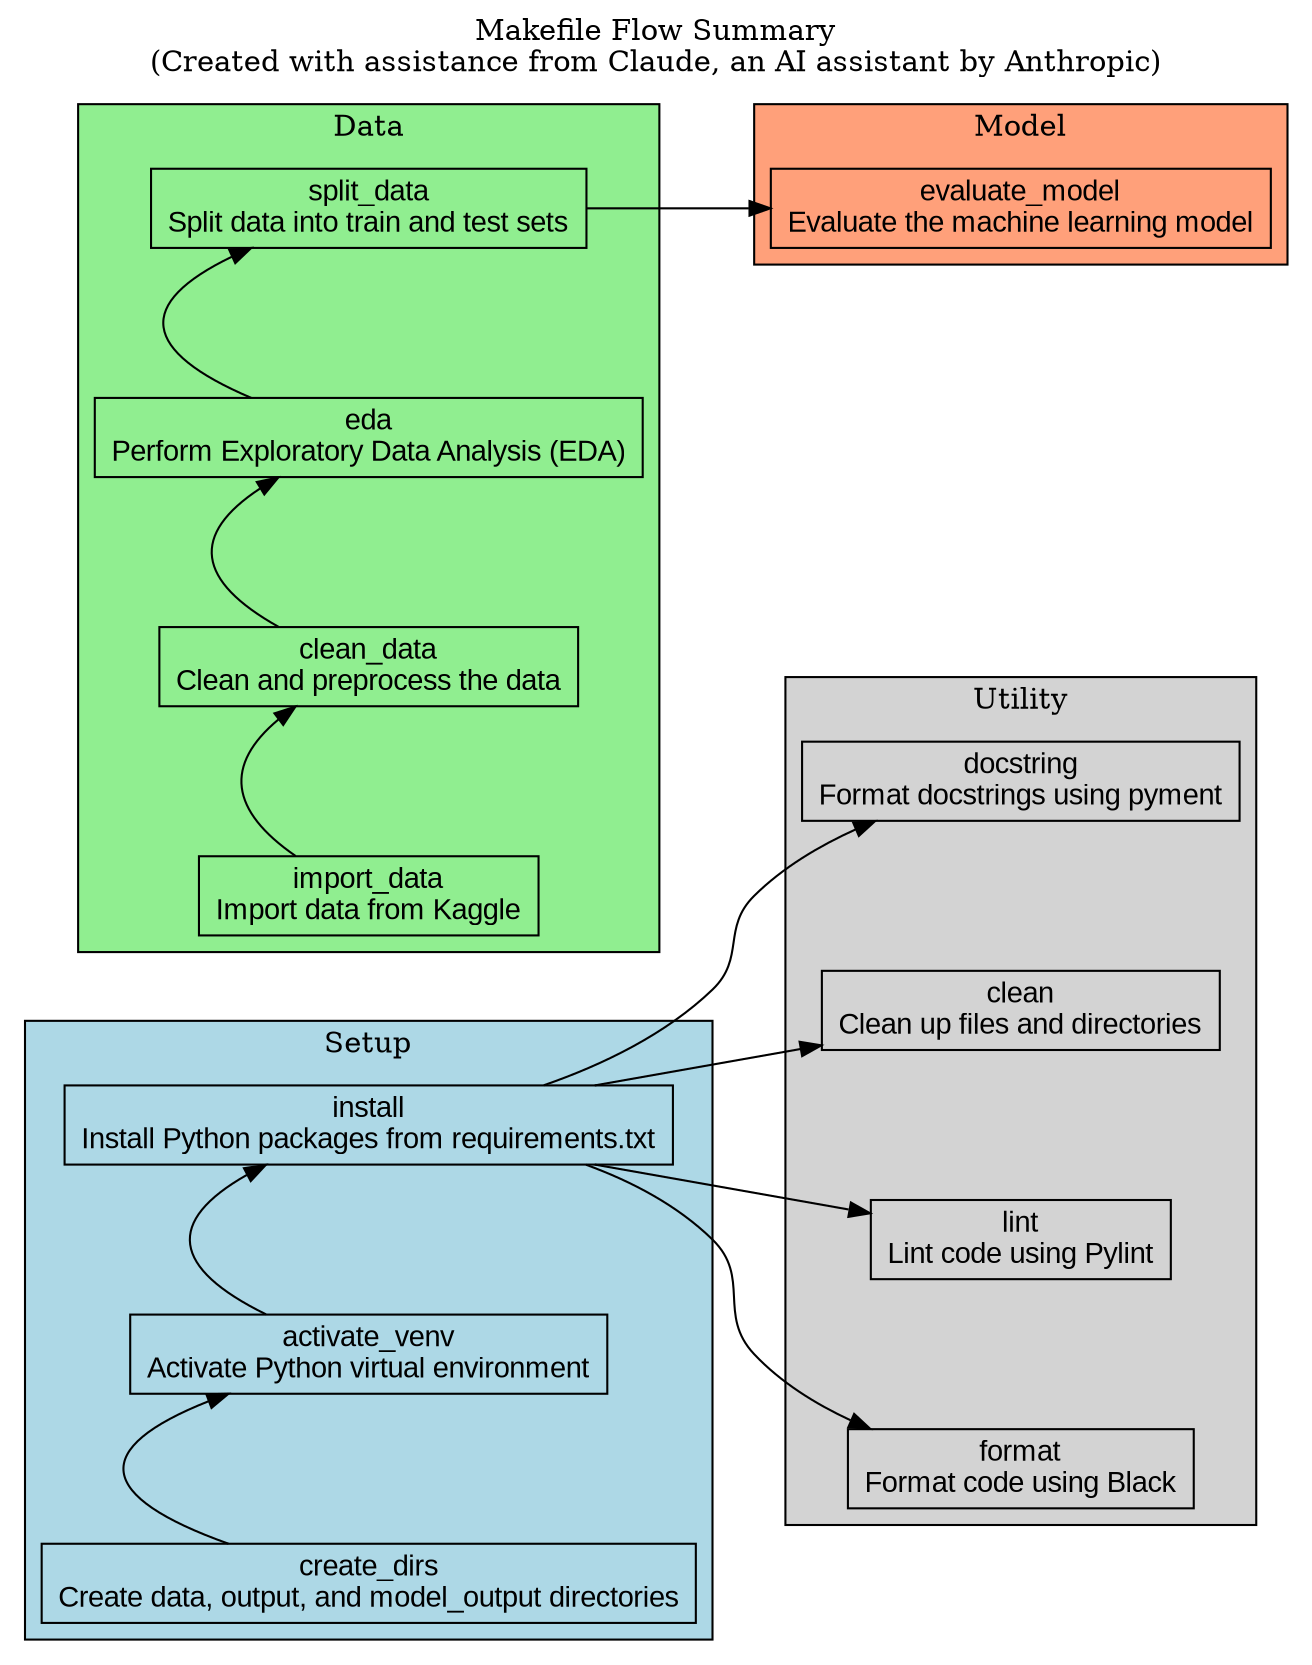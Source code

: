 /* Makefile Flow Summary 

Shows the flow of a typical data science project using a Makefile. The Makefile automates the process of setting up the project, importing and cleaning data, performing EDA, training and evaluating a machine learning model, and running utility tasks like formatting code, linting, cleaning up files, and formatting docstrings.

This diagram is created with the assistance of Claude Sonnet, an AI assistant by Anthropic.
*/
digraph MakefileFlow {
    node [shape=box, fontname="Arial"]
    rankdir=LR  // Arrange nodes from left to right
    nodesep=1.0 // Increase the vertical separation between nodes

    // Title
    labelloc="t"
    label="Makefile Flow Summary\n(Created with assistance from Claude, an AI assistant by Anthropic)"

    subgraph cluster_setup {
        label = "Setup"
        bgcolor = "#ADD8E6" # lightblue
        style = filled

        create_dirs [label="create_dirs\nCreate data, output, and model_output directories"]
        activate_venv [label="activate_venv\nActivate Python virtual environment"]
        install [label="install\nInstall Python packages from requirements.txt"]

        {rank=same; create_dirs -> activate_venv -> install [style=invis]}
    }

    subgraph cluster_data {
        label = "Data"
        bgcolor = "#90EE90" # lightgreen
        style = filled

        import_data [label="import_data\nImport data from Kaggle"]
        clean_data [label="clean_data\nClean and preprocess the data"]
        eda [label="eda\nPerform Exploratory Data Analysis (EDA)"]
        split_data [label="split_data\nSplit data into train and test sets"]

        {rank=same; import_data -> clean_data -> eda -> split_data [style=invis]}
    }

    subgraph cluster_model {
        label = "Model"
        bgcolor = "#FFA07A" # lightsalmon
        style = filled

        evaluate_model [label="evaluate_model\nEvaluate the machine learning model"]
    }

    subgraph cluster_utility {
        label = "Utility"
        bgcolor = "#D3D3D3" # lightgray
        style = filled

        format [label="format\nFormat code using Black"]
        lint [label="lint\nLint code using Pylint"]
        clean [label="clean\nClean up files and directories"]
        docstring [label="docstring\nFormat docstrings using pyment"]

        {rank=same; format -> lint -> clean -> docstring [style=invis]}
    }

    // Setup flow
    create_dirs -> activate_venv -> install

    // Data flow
    import_data -> clean_data -> eda -> split_data -> evaluate_model

    // Utility targets
    install -> format
    install -> lint
    install -> clean
    install -> docstring
}